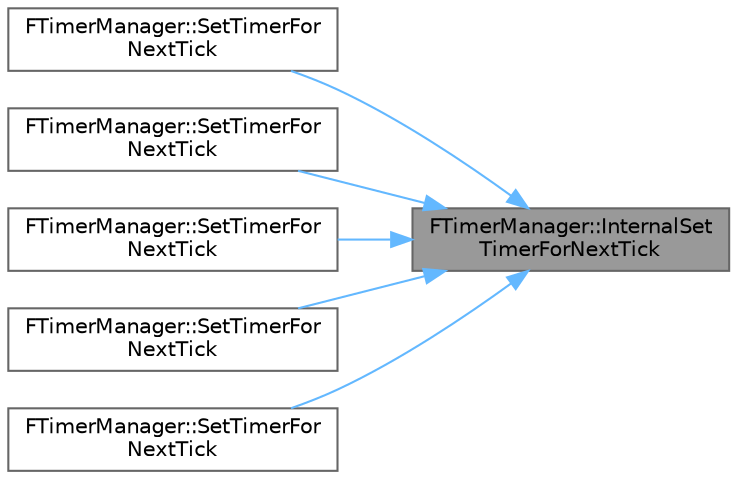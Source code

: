 digraph "FTimerManager::InternalSetTimerForNextTick"
{
 // INTERACTIVE_SVG=YES
 // LATEX_PDF_SIZE
  bgcolor="transparent";
  edge [fontname=Helvetica,fontsize=10,labelfontname=Helvetica,labelfontsize=10];
  node [fontname=Helvetica,fontsize=10,shape=box,height=0.2,width=0.4];
  rankdir="RL";
  Node1 [id="Node000001",label="FTimerManager::InternalSet\lTimerForNextTick",height=0.2,width=0.4,color="gray40", fillcolor="grey60", style="filled", fontcolor="black",tooltip=" "];
  Node1 -> Node2 [id="edge1_Node000001_Node000002",dir="back",color="steelblue1",style="solid",tooltip=" "];
  Node2 [id="Node000002",label="FTimerManager::SetTimerFor\lNextTick",height=0.2,width=0.4,color="grey40", fillcolor="white", style="filled",URL="$d7/dea/classFTimerManager.html#a755bae4cfaa75adb2b44ca108bc3b0f4",tooltip="Version that takes any generic delegate."];
  Node1 -> Node3 [id="edge2_Node000001_Node000003",dir="back",color="steelblue1",style="solid",tooltip=" "];
  Node3 [id="Node000003",label="FTimerManager::SetTimerFor\lNextTick",height=0.2,width=0.4,color="grey40", fillcolor="white", style="filled",URL="$d7/dea/classFTimerManager.html#a1b93a8bc326b78a10b6ea7c130d5e95b",tooltip="Version that takes a dynamic delegate (e.g."];
  Node1 -> Node4 [id="edge3_Node000001_Node000004",dir="back",color="steelblue1",style="solid",tooltip=" "];
  Node4 [id="Node000004",label="FTimerManager::SetTimerFor\lNextTick",height=0.2,width=0.4,color="grey40", fillcolor="white", style="filled",URL="$d7/dea/classFTimerManager.html#ad90c1811c22d8a51adce270db6a4be4d",tooltip="Version that takes a TFunction."];
  Node1 -> Node5 [id="edge4_Node000001_Node000005",dir="back",color="steelblue1",style="solid",tooltip=" "];
  Node5 [id="Node000005",label="FTimerManager::SetTimerFor\lNextTick",height=0.2,width=0.4,color="grey40", fillcolor="white", style="filled",URL="$d7/dea/classFTimerManager.html#a9441e3dbf67890f91c06b55925a589c9",tooltip=" "];
  Node1 -> Node6 [id="edge5_Node000001_Node000006",dir="back",color="steelblue1",style="solid",tooltip=" "];
  Node6 [id="Node000006",label="FTimerManager::SetTimerFor\lNextTick",height=0.2,width=0.4,color="grey40", fillcolor="white", style="filled",URL="$d7/dea/classFTimerManager.html#a5b744b6f687885099d309f0c270584e5",tooltip="Sets a timer to call the given native function on the next tick."];
}

